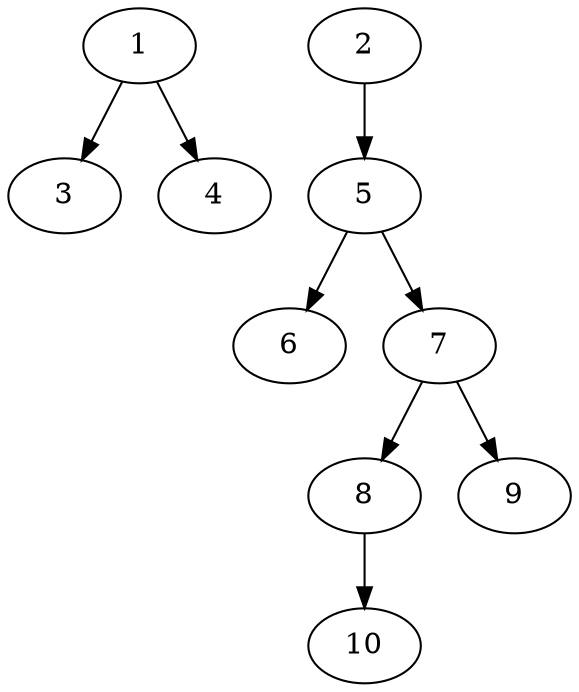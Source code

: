 // DAG automatically generated by daggen at Tue Jul 18 11:30:58 2017
// ./daggen --dot -n 10 --fat 0.5 --regular 0.8 --density 0.2 --jump 1 
digraph G {
  1 [size="68719476736", alpha="0.04"]
  1 -> 3 [size ="134217728"]
  1 -> 4 [size ="134217728"]
  2 [size="822079724024", alpha="0.04"]
  2 -> 5 [size ="536870912"]
  3 [size="8282262423", alpha="0.07"]
  4 [size="5254696948", alpha="0.01"]
  5 [size="3419553496", alpha="0.15"]
  5 -> 6 [size ="75497472"]
  5 -> 7 [size ="75497472"]
  6 [size="9802139130", alpha="0.05"]
  7 [size="15327924084", alpha="0.07"]
  7 -> 8 [size ="301989888"]
  7 -> 9 [size ="301989888"]
  8 [size="43558870978", alpha="0.04"]
  8 -> 10 [size ="838860800"]
  9 [size="890846897", alpha="0.15"]
  10 [size="68719476736", alpha="0.10"]
}
